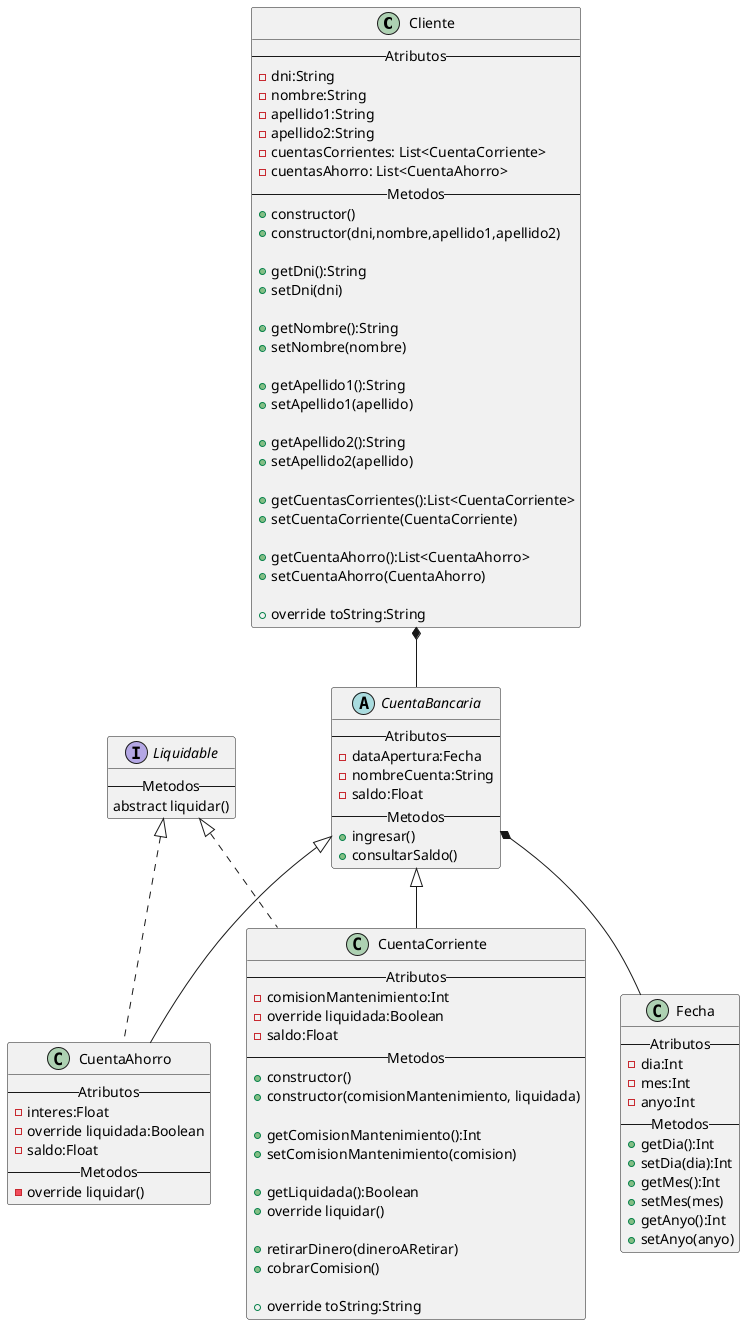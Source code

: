 @startuml
'https://plantuml.com/class-diagram

class Cliente{
--Atributos--
-dni:String
-nombre:String
-apellido1:String
-apellido2:String
-cuentasCorrientes: List<CuentaCorriente>
-cuentasAhorro: List<CuentaAhorro>
--Metodos--
+constructor()
+constructor(dni,nombre,apellido1,apellido2)

+getDni():String
+setDni(dni)

+getNombre():String
+setNombre(nombre)

+getApellido1():String
+setApellido1(apellido)

+getApellido2():String
+setApellido2(apellido)

+getCuentasCorrientes():List<CuentaCorriente>
+setCuentaCorriente(CuentaCorriente)

+getCuentaAhorro():List<CuentaAhorro>
+setCuentaAhorro(CuentaAhorro)

+override toString:String
}
abstract CuentaBancaria{
--Atributos--
-dataApertura:Fecha
-nombreCuenta:String
-saldo:Float
--Metodos--
+ingresar()
+consultarSaldo()
}

class CuentaCorriente{
--Atributos--
-comisionMantenimiento:Int
-override liquidada:Boolean
-saldo:Float
--Metodos--
+constructor()
+constructor(comisionMantenimiento, liquidada)

+getComisionMantenimiento():Int
+setComisionMantenimiento(comision)

+getLiquidada():Boolean
+override liquidar()

+retirarDinero(dineroARetirar)
+cobrarComision()

+override toString:String
}

class CuentaAhorro{
--Atributos--
-interes:Float
-override liquidada:Boolean
-saldo:Float
--Metodos--
-override liquidar()
}

interface Liquidable {
--Metodos--
abstract liquidar()
}

class Fecha {
--Atributos--
-dia:Int
-mes:Int
-anyo:Int
--Metodos--
+getDia():Int
+setDia(dia):Int
+getMes():Int
+setMes(mes)
+getAnyo():Int
+setAnyo(anyo)
}


CuentaBancaria <|-- CuentaAhorro
CuentaBancaria <|-- CuentaCorriente
CuentaBancaria *-- Fecha

Liquidable <|.. CuentaAhorro
Liquidable <|.. CuentaCorriente

Cliente *-- CuentaBancaria





@enduml